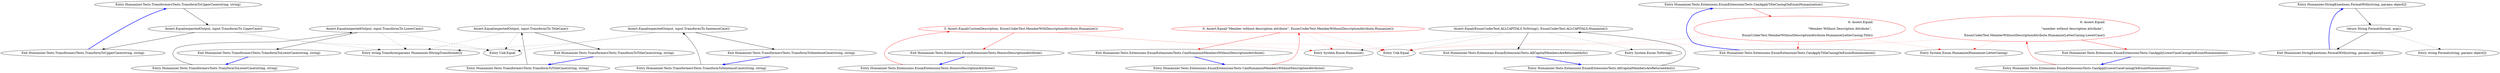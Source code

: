digraph  {
m4_11 [cluster="Humanizer.Tests.TransformersTests.TransformToUpperCase(string, string)", file="EnumExtensions.cs", label="Entry Humanizer.Tests.TransformersTests.TransformToUpperCase(string, string)", span="42-42"];
m4_12 [cluster="Humanizer.Tests.TransformersTests.TransformToUpperCase(string, string)", file="EnumExtensions.cs", label="Assert.Equal(expectedOutput, input.Transform(To.UpperCase))", span="44-44"];
m4_13 [cluster="Humanizer.Tests.TransformersTests.TransformToUpperCase(string, string)", file="EnumExtensions.cs", label="Exit Humanizer.Tests.TransformersTests.TransformToUpperCase(string, string)", span="42-42"];
m4_4 [cluster="Unk.Equal", file="EnumExtensions.cs", label="Entry Unk.Equal", span=""];
m4_3 [cluster="string.Transform(params Humanizer.IStringTransformer[])", file="EnumExtensions.cs", label="Entry string.Transform(params Humanizer.IStringTransformer[])", span="15-15"];
m4_5 [cluster="Humanizer.Tests.TransformersTests.TransformToLowerCase(string, string)", file="EnumExtensions.cs", label="Entry Humanizer.Tests.TransformersTests.TransformToLowerCase(string, string)", span="24-24"];
m4_6 [cluster="Humanizer.Tests.TransformersTests.TransformToLowerCase(string, string)", file="EnumExtensions.cs", label="Assert.Equal(expectedOutput, input.Transform(To.LowerCase))", span="26-26"];
m4_7 [cluster="Humanizer.Tests.TransformersTests.TransformToLowerCase(string, string)", file="EnumExtensions.cs", label="Exit Humanizer.Tests.TransformersTests.TransformToLowerCase(string, string)", span="24-24"];
m4_0 [cluster="Humanizer.Tests.TransformersTests.TransformToTitleCase(string, string)", file="EnumExtensions.cs", label="Entry Humanizer.Tests.TransformersTests.TransformToTitleCase(string, string)", span="14-14"];
m4_1 [cluster="Humanizer.Tests.TransformersTests.TransformToTitleCase(string, string)", file="EnumExtensions.cs", label="Assert.Equal(expectedOutput, input.Transform(To.TitleCase))", span="16-16"];
m4_2 [cluster="Humanizer.Tests.TransformersTests.TransformToTitleCase(string, string)", file="EnumExtensions.cs", label="Exit Humanizer.Tests.TransformersTests.TransformToTitleCase(string, string)", span="14-14"];
m4_8 [cluster="Humanizer.Tests.TransformersTests.TransformToSentenceCase(string, string)", file="EnumExtensions.cs", label="Entry Humanizer.Tests.TransformersTests.TransformToSentenceCase(string, string)", span="33-33"];
m4_9 [cluster="Humanizer.Tests.TransformersTests.TransformToSentenceCase(string, string)", file="EnumExtensions.cs", label="Assert.Equal(expectedOutput, input.Transform(To.SentenceCase))", span="35-35"];
m4_10 [cluster="Humanizer.Tests.TransformersTests.TransformToSentenceCase(string, string)", file="EnumExtensions.cs", label="Exit Humanizer.Tests.TransformersTests.TransformToSentenceCase(string, string)", span="33-33"];
m5_8 [cluster="Humanizer.Tests.Extensions.EnumExtensionsTests.CanApplyTitleCasingOnEnumHumanization()", file="EnumExtensionsTests.cs", label="Entry Humanizer.Tests.Extensions.EnumExtensionsTests.CanApplyTitleCasingOnEnumHumanization()", span="30-30"];
m5_9 [cluster="Humanizer.Tests.Extensions.EnumExtensionsTests.CanApplyTitleCasingOnEnumHumanization()", color=red, community=0, file="EnumExtensionsTests.cs", label="6: Assert.Equal(\r\n                ''Member Without Description Attribute'', \r\n                EnumUnderTest.MemberWithoutDescriptionAttribute.Humanize(LetterCasing.Title))", span="32-34"];
m5_10 [cluster="Humanizer.Tests.Extensions.EnumExtensionsTests.CanApplyTitleCasingOnEnumHumanization()", file="EnumExtensionsTests.cs", label="Exit Humanizer.Tests.Extensions.EnumExtensionsTests.CanApplyTitleCasingOnEnumHumanization()", span="30-30"];
m5_0 [cluster="Humanizer.Tests.Extensions.EnumExtensionsTests.HonorsDescriptionAttribute()", file="EnumExtensionsTests.cs", label="Entry Humanizer.Tests.Extensions.EnumExtensionsTests.HonorsDescriptionAttribute()", span="18-18"];
m5_1 [cluster="Humanizer.Tests.Extensions.EnumExtensionsTests.HonorsDescriptionAttribute()", color=red, community=0, file="EnumExtensionsTests.cs", label="3: Assert.Equal(CustomDescription, EnumUnderTest.MemberWithDescriptionAttribute.Humanize())", span="20-20"];
m5_2 [cluster="Humanizer.Tests.Extensions.EnumExtensionsTests.HonorsDescriptionAttribute()", file="EnumExtensionsTests.cs", label="Exit Humanizer.Tests.Extensions.EnumExtensionsTests.HonorsDescriptionAttribute()", span="18-18"];
m5_18 [cluster="System.Enum.ToString()", file="EnumExtensionsTests.cs", label="Entry System.Enum.ToString()", span="0-0"];
m5_5 [cluster="Humanizer.Tests.Extensions.EnumExtensionsTests.CanHumanizeMembersWithoutDescriptionAttribute()", file="EnumExtensionsTests.cs", label="Entry Humanizer.Tests.Extensions.EnumExtensionsTests.CanHumanizeMembersWithoutDescriptionAttribute()", span="24-24"];
m5_6 [cluster="Humanizer.Tests.Extensions.EnumExtensionsTests.CanHumanizeMembersWithoutDescriptionAttribute()", color=red, community=0, file="EnumExtensionsTests.cs", label="0: Assert.Equal(''Member without description attribute'', EnumUnderTest.MemberWithoutDescriptionAttribute.Humanize())", span="26-26"];
m5_7 [cluster="Humanizer.Tests.Extensions.EnumExtensionsTests.CanHumanizeMembersWithoutDescriptionAttribute()", file="EnumExtensionsTests.cs", label="Exit Humanizer.Tests.Extensions.EnumExtensionsTests.CanHumanizeMembersWithoutDescriptionAttribute()", span="24-24"];
m5_15 [cluster="Humanizer.Tests.Extensions.EnumExtensionsTests.AllCapitalMembersAreReturnedAsIs()", file="EnumExtensionsTests.cs", label="Entry Humanizer.Tests.Extensions.EnumExtensionsTests.AllCapitalMembersAreReturnedAsIs()", span="46-46"];
m5_16 [cluster="Humanizer.Tests.Extensions.EnumExtensionsTests.AllCapitalMembersAreReturnedAsIs()", file="EnumExtensionsTests.cs", label="Assert.Equal(EnumUnderTest.ALLCAPITALS.ToString(), EnumUnderTest.ALLCAPITALS.Humanize())", span="48-48"];
m5_17 [cluster="Humanizer.Tests.Extensions.EnumExtensionsTests.AllCapitalMembersAreReturnedAsIs()", file="EnumExtensionsTests.cs", label="Exit Humanizer.Tests.Extensions.EnumExtensionsTests.AllCapitalMembersAreReturnedAsIs()", span="46-46"];
m5_4 [cluster="Unk.Equal", file="EnumExtensionsTests.cs", label="Entry Unk.Equal", span=""];
m5_3 [cluster="System.Enum.Humanize()", file="EnumExtensionsTests.cs", label="Entry System.Enum.Humanize()", span="8-8"];
m5_11 [cluster="System.Enum.Humanize(Humanizer.LetterCasing)", file="EnumExtensionsTests.cs", label="Entry System.Enum.Humanize(Humanizer.LetterCasing)", span="26-26"];
m5_12 [cluster="Humanizer.Tests.Extensions.EnumExtensionsTests.CanApplyLowerCaseCasingOnEnumHumanization()", file="EnumExtensionsTests.cs", label="Entry Humanizer.Tests.Extensions.EnumExtensionsTests.CanApplyLowerCaseCasingOnEnumHumanization()", span="38-38"];
m5_13 [cluster="Humanizer.Tests.Extensions.EnumExtensionsTests.CanApplyLowerCaseCasingOnEnumHumanization()", color=red, community=0, file="EnumExtensionsTests.cs", label="6: Assert.Equal(\r\n                ''member without description attribute'', \r\n                EnumUnderTest.MemberWithoutDescriptionAttribute.Humanize(LetterCasing.LowerCase))", span="40-42"];
m5_14 [cluster="Humanizer.Tests.Extensions.EnumExtensionsTests.CanApplyLowerCaseCasingOnEnumHumanization()", file="EnumExtensionsTests.cs", label="Exit Humanizer.Tests.Extensions.EnumExtensionsTests.CanApplyLowerCaseCasingOnEnumHumanization()", span="38-38"];
m10_0 [cluster="Humanizer.StringExentions.FormatWith(string, params object[])", file="StringExtensions.cs", label="Entry Humanizer.StringExentions.FormatWith(string, params object[])", span="15-15"];
m10_1 [cluster="Humanizer.StringExentions.FormatWith(string, params object[])", file="StringExtensions.cs", label="return String.Format(format, args);", span="17-17"];
m10_2 [cluster="Humanizer.StringExentions.FormatWith(string, params object[])", file="StringExtensions.cs", label="Exit Humanizer.StringExentions.FormatWith(string, params object[])", span="15-15"];
m10_3 [cluster="string.Format(string, params object[])", file="StringExtensions.cs", label="Entry string.Format(string, params object[])", span="0-0"];
m4_11 -> m4_12  [key=0, style=solid];
m4_12 -> m4_13  [key=0, style=solid];
m4_12 -> m4_3  [key=2, style=dotted];
m4_12 -> m4_4  [key=2, style=dotted];
m4_13 -> m4_11  [color=blue, key=0, style=bold];
m4_5 -> m4_6  [key=0, style=solid];
m4_6 -> m4_7  [key=0, style=solid];
m4_6 -> m4_3  [key=2, style=dotted];
m4_6 -> m4_4  [key=2, style=dotted];
m4_7 -> m4_5  [color=blue, key=0, style=bold];
m4_0 -> m4_1  [key=0, style=solid];
m4_1 -> m4_2  [key=0, style=solid];
m4_1 -> m4_3  [key=2, style=dotted];
m4_1 -> m4_4  [key=2, style=dotted];
m4_2 -> m4_0  [color=blue, key=0, style=bold];
m4_8 -> m4_9  [key=0, style=solid];
m4_9 -> m4_10  [key=0, style=solid];
m4_9 -> m4_3  [key=2, style=dotted];
m4_9 -> m4_4  [key=2, style=dotted];
m4_10 -> m4_8  [color=blue, key=0, style=bold];
m5_8 -> m5_9  [color=red, key=0, style=solid];
m5_9 -> m5_10  [color=red, key=0, style=solid];
m5_9 -> m5_11  [color=red, key=2, style=dotted];
m5_9 -> m5_4  [color=red, key=2, style=dotted];
m5_10 -> m5_8  [color=blue, key=0, style=bold];
m5_0 -> m5_1  [color=red, key=0, style=solid];
m5_1 -> m5_2  [color=red, key=0, style=solid];
m5_1 -> m5_3  [color=red, key=2, style=dotted];
m5_1 -> m5_4  [color=red, key=2, style=dotted];
m5_2 -> m5_0  [color=blue, key=0, style=bold];
m5_5 -> m5_6  [color=red, key=0, style=solid];
m5_6 -> m5_7  [color=red, key=0, style=solid];
m5_6 -> m5_3  [color=red, key=2, style=dotted];
m5_6 -> m5_4  [color=red, key=2, style=dotted];
m5_7 -> m5_5  [color=blue, key=0, style=bold];
m5_15 -> m5_16  [key=0, style=solid];
m5_16 -> m5_17  [key=0, style=solid];
m5_16 -> m5_18  [key=2, style=dotted];
m5_16 -> m5_3  [key=2, style=dotted];
m5_16 -> m5_4  [key=2, style=dotted];
m5_17 -> m5_15  [color=blue, key=0, style=bold];
m5_12 -> m5_13  [color=red, key=0, style=solid];
m5_13 -> m5_14  [color=red, key=0, style=solid];
m5_13 -> m5_11  [color=red, key=2, style=dotted];
m5_13 -> m5_4  [color=red, key=2, style=dotted];
m5_14 -> m5_12  [color=blue, key=0, style=bold];
m10_0 -> m10_1  [key=0, style=solid];
m10_1 -> m10_2  [key=0, style=solid];
m10_1 -> m10_3  [key=2, style=dotted];
m10_2 -> m10_0  [color=blue, key=0, style=bold];
}
